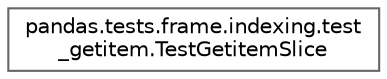 digraph "Graphical Class Hierarchy"
{
 // LATEX_PDF_SIZE
  bgcolor="transparent";
  edge [fontname=Helvetica,fontsize=10,labelfontname=Helvetica,labelfontsize=10];
  node [fontname=Helvetica,fontsize=10,shape=box,height=0.2,width=0.4];
  rankdir="LR";
  Node0 [id="Node000000",label="pandas.tests.frame.indexing.test\l_getitem.TestGetitemSlice",height=0.2,width=0.4,color="grey40", fillcolor="white", style="filled",URL="$d5/df9/classpandas_1_1tests_1_1frame_1_1indexing_1_1test__getitem_1_1TestGetitemSlice.html",tooltip=" "];
}
